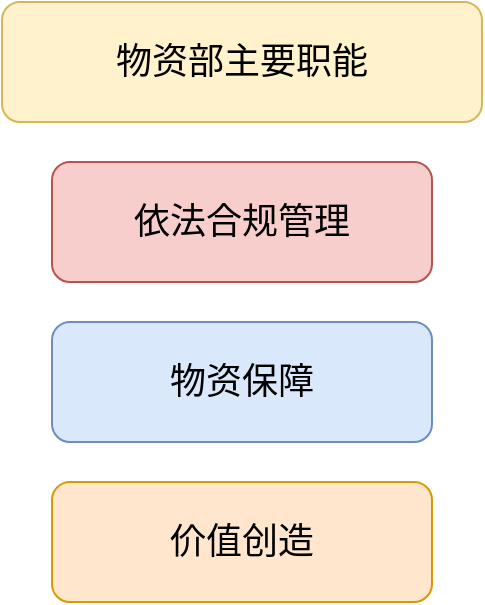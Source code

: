 <mxfile version="17.1.0" type="github">
  <diagram id="2bqZE5nZN3DtKF1DeqvS" name="第 1 页">
    <mxGraphModel dx="1038" dy="539" grid="1" gridSize="10" guides="1" tooltips="1" connect="1" arrows="1" fold="1" page="1" pageScale="1" pageWidth="827" pageHeight="1169" math="0" shadow="0">
      <root>
        <mxCell id="0" />
        <mxCell id="1" parent="0" />
        <mxCell id="3le5bqzE4MfKFqqPGPUC-1" value="物资部主要职能" style="whiteSpace=wrap;html=1;fontSize=18;fontFamily=MiSans;rounded=1;fillColor=#fff2cc;strokeColor=#d6b656;" vertex="1" parent="1">
          <mxGeometry x="140" y="110" width="240" height="60" as="geometry" />
        </mxCell>
        <mxCell id="3le5bqzE4MfKFqqPGPUC-2" value="依法合规管理" style="whiteSpace=wrap;html=1;fontSize=18;fontFamily=MiSans;rounded=1;fillColor=#f8cecc;strokeColor=#b85450;" vertex="1" parent="1">
          <mxGeometry x="165" y="190" width="190" height="60" as="geometry" />
        </mxCell>
        <mxCell id="3le5bqzE4MfKFqqPGPUC-3" value="物资保障" style="whiteSpace=wrap;html=1;fontSize=18;fontFamily=MiSans;rounded=1;fillColor=#dae8fc;strokeColor=#6c8ebf;" vertex="1" parent="1">
          <mxGeometry x="165" y="270" width="190" height="60" as="geometry" />
        </mxCell>
        <mxCell id="3le5bqzE4MfKFqqPGPUC-4" value="价值创造" style="whiteSpace=wrap;html=1;fontSize=18;fontFamily=MiSans;rounded=1;fillColor=#ffe6cc;strokeColor=#d79b00;" vertex="1" parent="1">
          <mxGeometry x="165" y="350" width="190" height="60" as="geometry" />
        </mxCell>
      </root>
    </mxGraphModel>
  </diagram>
</mxfile>
